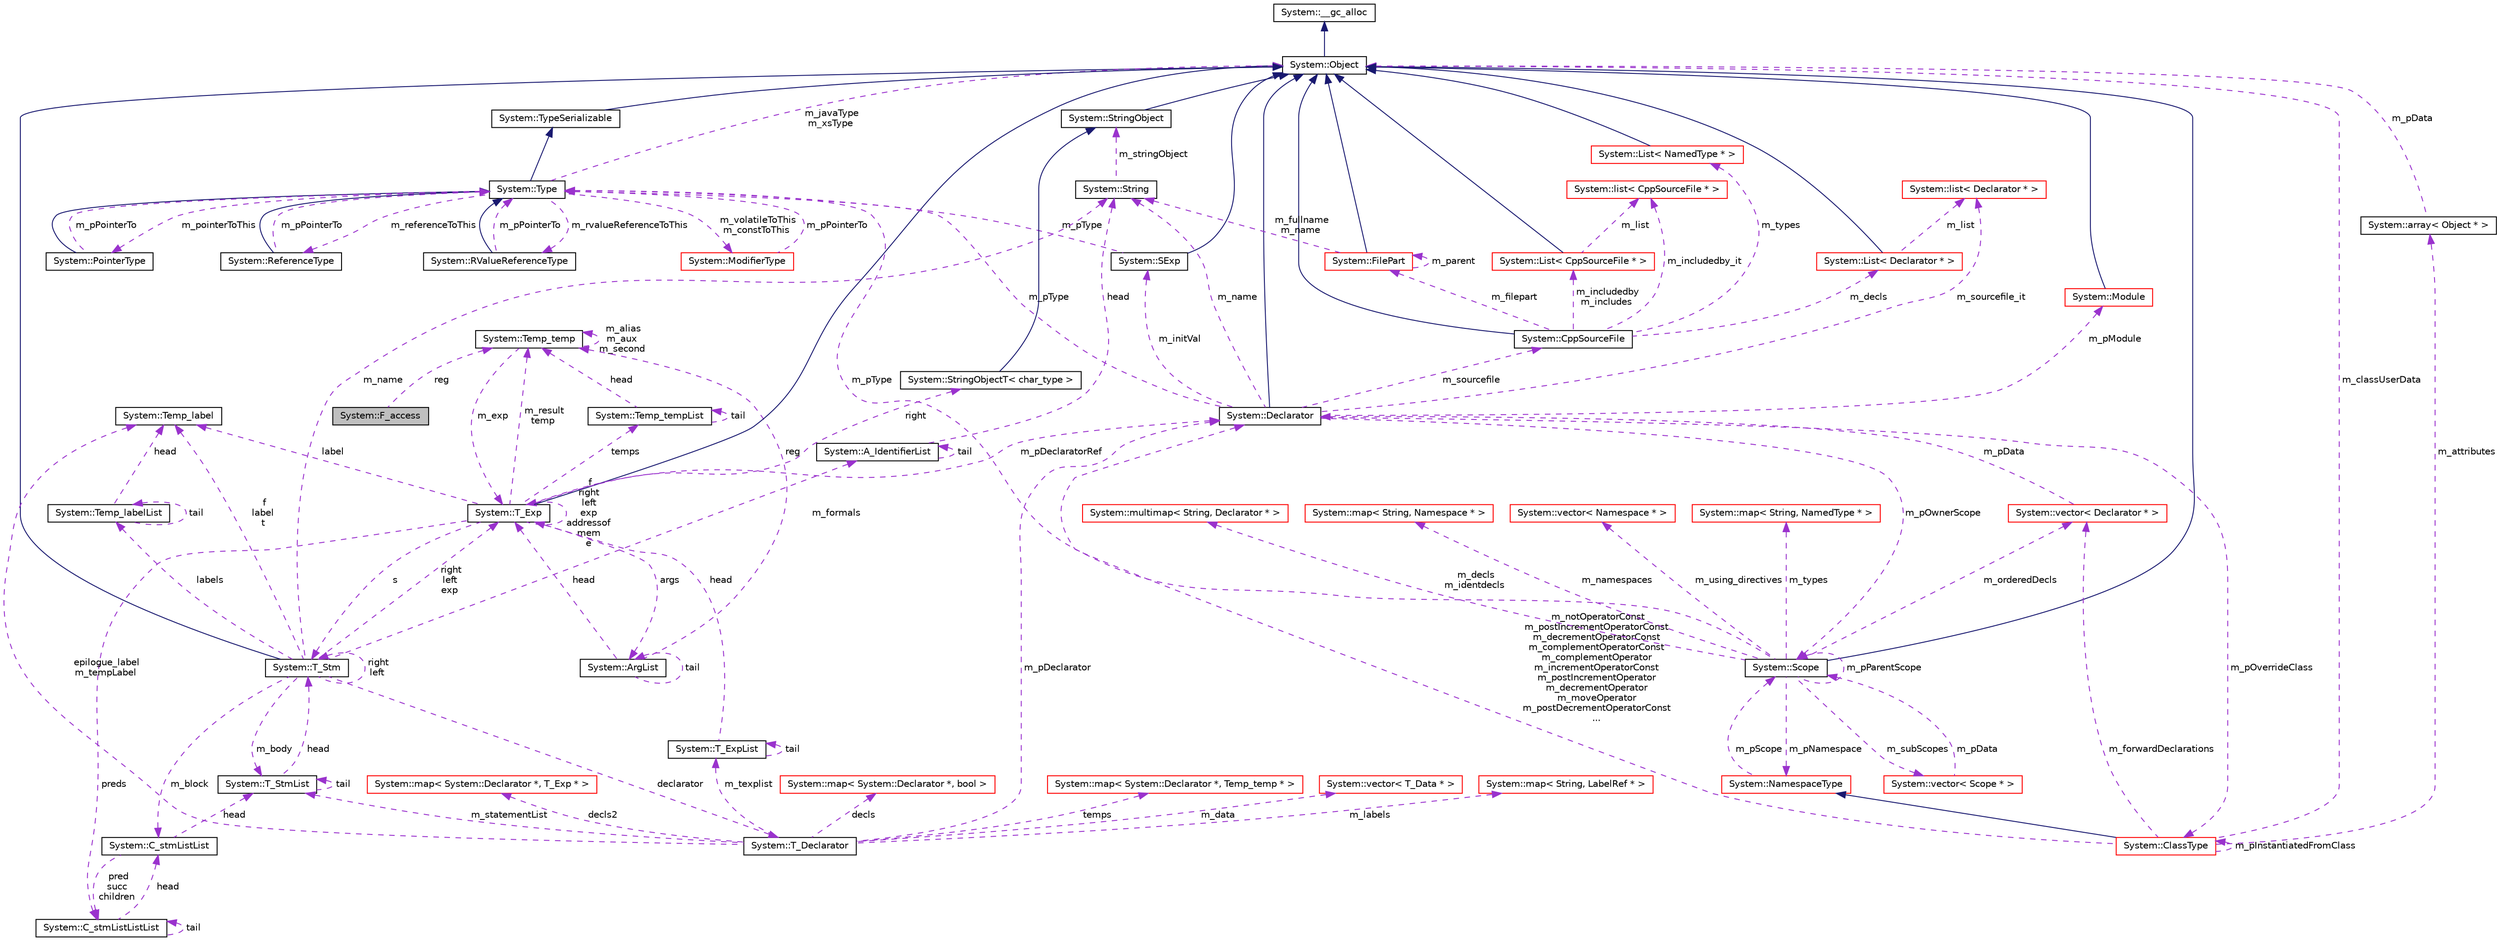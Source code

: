digraph G
{
  edge [fontname="Helvetica",fontsize="10",labelfontname="Helvetica",labelfontsize="10"];
  node [fontname="Helvetica",fontsize="10",shape=record];
  Node1 [label="System::F_access",height=0.2,width=0.4,color="black", fillcolor="grey75", style="filled" fontcolor="black"];
  Node2 -> Node1 [dir="back",color="darkorchid3",fontsize="10",style="dashed",label=" reg" ,fontname="Helvetica"];
  Node2 [label="System::Temp_temp",height=0.2,width=0.4,color="black", fillcolor="white", style="filled",URL="$class_system_1_1_temp__temp.html"];
  Node2 -> Node2 [dir="back",color="darkorchid3",fontsize="10",style="dashed",label=" m_alias\nm_aux\nm_second" ,fontname="Helvetica"];
  Node3 -> Node2 [dir="back",color="darkorchid3",fontsize="10",style="dashed",label=" m_exp" ,fontname="Helvetica"];
  Node3 [label="System::T_Exp",height=0.2,width=0.4,color="black", fillcolor="white", style="filled",URL="$class_system_1_1_t___exp.html"];
  Node4 -> Node3 [dir="back",color="midnightblue",fontsize="10",style="solid",fontname="Helvetica"];
  Node4 [label="System::Object",height=0.2,width=0.4,color="black", fillcolor="white", style="filled",URL="$class_system_1_1_object.html"];
  Node5 -> Node4 [dir="back",color="midnightblue",fontsize="10",style="solid",fontname="Helvetica"];
  Node5 [label="System::__gc_alloc",height=0.2,width=0.4,color="black", fillcolor="white", style="filled",URL="$class_system_1_1____gc__alloc.html"];
  Node6 -> Node3 [dir="back",color="darkorchid3",fontsize="10",style="dashed",label=" preds" ,fontname="Helvetica"];
  Node6 [label="System::C_stmListListList",height=0.2,width=0.4,color="black", fillcolor="white", style="filled",URL="$class_system_1_1_c__stm_list_list_list.html"];
  Node6 -> Node6 [dir="back",color="darkorchid3",fontsize="10",style="dashed",label=" tail" ,fontname="Helvetica"];
  Node7 -> Node6 [dir="back",color="darkorchid3",fontsize="10",style="dashed",label=" head" ,fontname="Helvetica"];
  Node7 [label="System::C_stmListList",height=0.2,width=0.4,color="black", fillcolor="white", style="filled",URL="$class_system_1_1_c__stm_list_list.html"];
  Node6 -> Node7 [dir="back",color="darkorchid3",fontsize="10",style="dashed",label=" pred\nsucc\nchildren" ,fontname="Helvetica"];
  Node8 -> Node7 [dir="back",color="darkorchid3",fontsize="10",style="dashed",label=" head" ,fontname="Helvetica"];
  Node8 [label="System::T_StmList",height=0.2,width=0.4,color="black", fillcolor="white", style="filled",URL="$class_system_1_1_t___stm_list.html"];
  Node9 -> Node8 [dir="back",color="darkorchid3",fontsize="10",style="dashed",label=" head" ,fontname="Helvetica"];
  Node9 [label="System::T_Stm",height=0.2,width=0.4,color="black", fillcolor="white", style="filled",URL="$class_system_1_1_t___stm.html"];
  Node4 -> Node9 [dir="back",color="midnightblue",fontsize="10",style="solid",fontname="Helvetica"];
  Node9 -> Node9 [dir="back",color="darkorchid3",fontsize="10",style="dashed",label=" right\nleft" ,fontname="Helvetica"];
  Node8 -> Node9 [dir="back",color="darkorchid3",fontsize="10",style="dashed",label=" m_body" ,fontname="Helvetica"];
  Node10 -> Node9 [dir="back",color="darkorchid3",fontsize="10",style="dashed",label=" labels" ,fontname="Helvetica"];
  Node10 [label="System::Temp_labelList",height=0.2,width=0.4,color="black", fillcolor="white", style="filled",URL="$struct_system_1_1_temp__label_list.html"];
  Node10 -> Node10 [dir="back",color="darkorchid3",fontsize="10",style="dashed",label=" tail" ,fontname="Helvetica"];
  Node11 -> Node10 [dir="back",color="darkorchid3",fontsize="10",style="dashed",label=" head" ,fontname="Helvetica"];
  Node11 [label="System::Temp_label",height=0.2,width=0.4,color="black", fillcolor="white", style="filled",URL="$class_system_1_1_temp__label.html"];
  Node11 -> Node9 [dir="back",color="darkorchid3",fontsize="10",style="dashed",label=" f\nlabel\nt" ,fontname="Helvetica"];
  Node12 -> Node9 [dir="back",color="darkorchid3",fontsize="10",style="dashed",label=" declarator" ,fontname="Helvetica"];
  Node12 [label="System::T_Declarator",height=0.2,width=0.4,color="black", fillcolor="white", style="filled",URL="$class_system_1_1_t___declarator.html"];
  Node13 -> Node12 [dir="back",color="darkorchid3",fontsize="10",style="dashed",label=" decls" ,fontname="Helvetica"];
  Node13 [label="System::map\< System::Declarator *, bool \>",height=0.2,width=0.4,color="red", fillcolor="white", style="filled",URL="$class_system_1_1map.html"];
  Node14 -> Node12 [dir="back",color="darkorchid3",fontsize="10",style="dashed",label=" m_texplist" ,fontname="Helvetica"];
  Node14 [label="System::T_ExpList",height=0.2,width=0.4,color="black", fillcolor="white", style="filled",URL="$class_system_1_1_t___exp_list.html"];
  Node14 -> Node14 [dir="back",color="darkorchid3",fontsize="10",style="dashed",label=" tail" ,fontname="Helvetica"];
  Node3 -> Node14 [dir="back",color="darkorchid3",fontsize="10",style="dashed",label=" head" ,fontname="Helvetica"];
  Node8 -> Node12 [dir="back",color="darkorchid3",fontsize="10",style="dashed",label=" m_statementList" ,fontname="Helvetica"];
  Node11 -> Node12 [dir="back",color="darkorchid3",fontsize="10",style="dashed",label=" epilogue_label\nm_tempLabel" ,fontname="Helvetica"];
  Node15 -> Node12 [dir="back",color="darkorchid3",fontsize="10",style="dashed",label=" m_pDeclarator" ,fontname="Helvetica"];
  Node15 [label="System::Declarator",height=0.2,width=0.4,color="black", fillcolor="white", style="filled",URL="$class_system_1_1_declarator.html"];
  Node4 -> Node15 [dir="back",color="midnightblue",fontsize="10",style="solid",fontname="Helvetica"];
  Node16 -> Node15 [dir="back",color="darkorchid3",fontsize="10",style="dashed",label=" m_pType" ,fontname="Helvetica"];
  Node16 [label="System::Type",height=0.2,width=0.4,color="black", fillcolor="white", style="filled",URL="$class_system_1_1_type.html"];
  Node17 -> Node16 [dir="back",color="midnightblue",fontsize="10",style="solid",fontname="Helvetica"];
  Node17 [label="System::TypeSerializable",height=0.2,width=0.4,color="black", fillcolor="white", style="filled",URL="$class_system_1_1_type_serializable.html"];
  Node4 -> Node17 [dir="back",color="midnightblue",fontsize="10",style="solid",fontname="Helvetica"];
  Node18 -> Node16 [dir="back",color="darkorchid3",fontsize="10",style="dashed",label=" m_pointerToThis" ,fontname="Helvetica"];
  Node18 [label="System::PointerType",height=0.2,width=0.4,color="black", fillcolor="white", style="filled",URL="$class_system_1_1_pointer_type.html"];
  Node16 -> Node18 [dir="back",color="midnightblue",fontsize="10",style="solid",fontname="Helvetica"];
  Node16 -> Node18 [dir="back",color="darkorchid3",fontsize="10",style="dashed",label=" m_pPointerTo" ,fontname="Helvetica"];
  Node19 -> Node16 [dir="back",color="darkorchid3",fontsize="10",style="dashed",label=" m_referenceToThis" ,fontname="Helvetica"];
  Node19 [label="System::ReferenceType",height=0.2,width=0.4,color="black", fillcolor="white", style="filled",URL="$class_system_1_1_reference_type.html"];
  Node16 -> Node19 [dir="back",color="midnightblue",fontsize="10",style="solid",fontname="Helvetica"];
  Node16 -> Node19 [dir="back",color="darkorchid3",fontsize="10",style="dashed",label=" m_pPointerTo" ,fontname="Helvetica"];
  Node20 -> Node16 [dir="back",color="darkorchid3",fontsize="10",style="dashed",label=" m_rvalueReferenceToThis" ,fontname="Helvetica"];
  Node20 [label="System::RValueReferenceType",height=0.2,width=0.4,color="black", fillcolor="white", style="filled",URL="$class_system_1_1_r_value_reference_type.html"];
  Node16 -> Node20 [dir="back",color="midnightblue",fontsize="10",style="solid",fontname="Helvetica"];
  Node16 -> Node20 [dir="back",color="darkorchid3",fontsize="10",style="dashed",label=" m_pPointerTo" ,fontname="Helvetica"];
  Node21 -> Node16 [dir="back",color="darkorchid3",fontsize="10",style="dashed",label=" m_volatileToThis\nm_constToThis" ,fontname="Helvetica"];
  Node21 [label="System::ModifierType",height=0.2,width=0.4,color="red", fillcolor="white", style="filled",URL="$class_system_1_1_modifier_type.html"];
  Node16 -> Node21 [dir="back",color="darkorchid3",fontsize="10",style="dashed",label=" m_pPointerTo" ,fontname="Helvetica"];
  Node4 -> Node16 [dir="back",color="darkorchid3",fontsize="10",style="dashed",label=" m_javaType\nm_xsType" ,fontname="Helvetica"];
  Node22 -> Node15 [dir="back",color="darkorchid3",fontsize="10",style="dashed",label=" m_pOwnerScope" ,fontname="Helvetica"];
  Node22 [label="System::Scope",height=0.2,width=0.4,color="black", fillcolor="white", style="filled",URL="$class_system_1_1_scope.html"];
  Node4 -> Node22 [dir="back",color="midnightblue",fontsize="10",style="solid",fontname="Helvetica"];
  Node16 -> Node22 [dir="back",color="darkorchid3",fontsize="10",style="dashed",label=" m_pType" ,fontname="Helvetica"];
  Node23 -> Node22 [dir="back",color="darkorchid3",fontsize="10",style="dashed",label=" m_subScopes" ,fontname="Helvetica"];
  Node23 [label="System::vector\< Scope * \>",height=0.2,width=0.4,color="red", fillcolor="white", style="filled",URL="$class_system_1_1vector.html"];
  Node22 -> Node23 [dir="back",color="darkorchid3",fontsize="10",style="dashed",label=" m_pData" ,fontname="Helvetica"];
  Node22 -> Node22 [dir="back",color="darkorchid3",fontsize="10",style="dashed",label=" m_pParentScope" ,fontname="Helvetica"];
  Node24 -> Node22 [dir="back",color="darkorchid3",fontsize="10",style="dashed",label=" m_decls\nm_identdecls" ,fontname="Helvetica"];
  Node24 [label="System::multimap\< String, Declarator * \>",height=0.2,width=0.4,color="red", fillcolor="white", style="filled",URL="$class_system_1_1multimap.html"];
  Node25 -> Node22 [dir="back",color="darkorchid3",fontsize="10",style="dashed",label=" m_pNamespace" ,fontname="Helvetica"];
  Node25 [label="System::NamespaceType",height=0.2,width=0.4,color="red", fillcolor="white", style="filled",URL="$class_system_1_1_namespace_type.html"];
  Node22 -> Node25 [dir="back",color="darkorchid3",fontsize="10",style="dashed",label=" m_pScope" ,fontname="Helvetica"];
  Node26 -> Node22 [dir="back",color="darkorchid3",fontsize="10",style="dashed",label=" m_namespaces" ,fontname="Helvetica"];
  Node26 [label="System::map\< String, Namespace * \>",height=0.2,width=0.4,color="red", fillcolor="white", style="filled",URL="$class_system_1_1map.html"];
  Node27 -> Node22 [dir="back",color="darkorchid3",fontsize="10",style="dashed",label=" m_using_directives" ,fontname="Helvetica"];
  Node27 [label="System::vector\< Namespace * \>",height=0.2,width=0.4,color="red", fillcolor="white", style="filled",URL="$class_system_1_1vector.html"];
  Node28 -> Node22 [dir="back",color="darkorchid3",fontsize="10",style="dashed",label=" m_orderedDecls" ,fontname="Helvetica"];
  Node28 [label="System::vector\< Declarator * \>",height=0.2,width=0.4,color="red", fillcolor="white", style="filled",URL="$class_system_1_1vector.html"];
  Node15 -> Node28 [dir="back",color="darkorchid3",fontsize="10",style="dashed",label=" m_pData" ,fontname="Helvetica"];
  Node29 -> Node22 [dir="back",color="darkorchid3",fontsize="10",style="dashed",label=" m_types" ,fontname="Helvetica"];
  Node29 [label="System::map\< String, NamedType * \>",height=0.2,width=0.4,color="red", fillcolor="white", style="filled",URL="$class_system_1_1map.html"];
  Node30 -> Node15 [dir="back",color="darkorchid3",fontsize="10",style="dashed",label=" m_initVal" ,fontname="Helvetica"];
  Node30 [label="System::SExp",height=0.2,width=0.4,color="black", fillcolor="white", style="filled",URL="$class_system_1_1_s_exp.html"];
  Node4 -> Node30 [dir="back",color="midnightblue",fontsize="10",style="solid",fontname="Helvetica"];
  Node16 -> Node30 [dir="back",color="darkorchid3",fontsize="10",style="dashed",label=" m_pType" ,fontname="Helvetica"];
  Node31 -> Node15 [dir="back",color="darkorchid3",fontsize="10",style="dashed",label=" m_sourcefile" ,fontname="Helvetica"];
  Node31 [label="System::CppSourceFile",height=0.2,width=0.4,color="black", fillcolor="white", style="filled",URL="$class_system_1_1_cpp_source_file.html"];
  Node4 -> Node31 [dir="back",color="midnightblue",fontsize="10",style="solid",fontname="Helvetica"];
  Node32 -> Node31 [dir="back",color="darkorchid3",fontsize="10",style="dashed",label=" m_filepart" ,fontname="Helvetica"];
  Node32 [label="System::FilePart",height=0.2,width=0.4,color="red", fillcolor="white", style="filled",URL="$class_system_1_1_file_part.html"];
  Node4 -> Node32 [dir="back",color="midnightblue",fontsize="10",style="solid",fontname="Helvetica"];
  Node32 -> Node32 [dir="back",color="darkorchid3",fontsize="10",style="dashed",label=" m_parent" ,fontname="Helvetica"];
  Node33 -> Node32 [dir="back",color="darkorchid3",fontsize="10",style="dashed",label=" m_fullname\nm_name" ,fontname="Helvetica"];
  Node33 [label="System::String",height=0.2,width=0.4,color="black", fillcolor="white", style="filled",URL="$class_system_1_1_string.html"];
  Node34 -> Node33 [dir="back",color="darkorchid3",fontsize="10",style="dashed",label=" m_stringObject" ,fontname="Helvetica"];
  Node34 [label="System::StringObject",height=0.2,width=0.4,color="black", fillcolor="white", style="filled",URL="$class_system_1_1_string_object.html"];
  Node4 -> Node34 [dir="back",color="midnightblue",fontsize="10",style="solid",fontname="Helvetica"];
  Node35 -> Node31 [dir="back",color="darkorchid3",fontsize="10",style="dashed",label=" m_types" ,fontname="Helvetica"];
  Node35 [label="System::List\< NamedType * \>",height=0.2,width=0.4,color="red", fillcolor="white", style="filled",URL="$class_system_1_1_list.html"];
  Node4 -> Node35 [dir="back",color="midnightblue",fontsize="10",style="solid",fontname="Helvetica"];
  Node36 -> Node31 [dir="back",color="darkorchid3",fontsize="10",style="dashed",label=" m_includedby\nm_includes" ,fontname="Helvetica"];
  Node36 [label="System::List\< CppSourceFile * \>",height=0.2,width=0.4,color="red", fillcolor="white", style="filled",URL="$class_system_1_1_list.html"];
  Node4 -> Node36 [dir="back",color="midnightblue",fontsize="10",style="solid",fontname="Helvetica"];
  Node37 -> Node36 [dir="back",color="darkorchid3",fontsize="10",style="dashed",label=" m_list" ,fontname="Helvetica"];
  Node37 [label="System::list\< CppSourceFile * \>",height=0.2,width=0.4,color="red", fillcolor="white", style="filled",URL="$class_system_1_1list.html"];
  Node37 -> Node31 [dir="back",color="darkorchid3",fontsize="10",style="dashed",label=" m_includedby_it" ,fontname="Helvetica"];
  Node38 -> Node31 [dir="back",color="darkorchid3",fontsize="10",style="dashed",label=" m_decls" ,fontname="Helvetica"];
  Node38 [label="System::List\< Declarator * \>",height=0.2,width=0.4,color="red", fillcolor="white", style="filled",URL="$class_system_1_1_list.html"];
  Node4 -> Node38 [dir="back",color="midnightblue",fontsize="10",style="solid",fontname="Helvetica"];
  Node39 -> Node38 [dir="back",color="darkorchid3",fontsize="10",style="dashed",label=" m_list" ,fontname="Helvetica"];
  Node39 [label="System::list\< Declarator * \>",height=0.2,width=0.4,color="red", fillcolor="white", style="filled",URL="$class_system_1_1list.html"];
  Node40 -> Node15 [dir="back",color="darkorchid3",fontsize="10",style="dashed",label=" m_pOverrideClass" ,fontname="Helvetica"];
  Node40 [label="System::ClassType",height=0.2,width=0.4,color="red", fillcolor="white", style="filled",URL="$class_system_1_1_class_type.html"];
  Node25 -> Node40 [dir="back",color="midnightblue",fontsize="10",style="solid",fontname="Helvetica"];
  Node41 -> Node40 [dir="back",color="darkorchid3",fontsize="10",style="dashed",label=" m_attributes" ,fontname="Helvetica"];
  Node41 [label="System::array\< Object * \>",height=0.2,width=0.4,color="black", fillcolor="white", style="filled",URL="$class_system_1_1array.html"];
  Node4 -> Node41 [dir="back",color="darkorchid3",fontsize="10",style="dashed",label=" m_pData" ,fontname="Helvetica"];
  Node15 -> Node40 [dir="back",color="darkorchid3",fontsize="10",style="dashed",label=" m_notOperatorConst\nm_postIncrementOperatorConst\nm_decrementOperatorConst\nm_complementOperatorConst\nm_complementOperator\nm_incrementOperatorConst\nm_postIncrementOperator\nm_decrementOperator\nm_moveOperator\nm_postDecrementOperatorConst\n..." ,fontname="Helvetica"];
  Node40 -> Node40 [dir="back",color="darkorchid3",fontsize="10",style="dashed",label=" m_pInstantiatedFromClass" ,fontname="Helvetica"];
  Node4 -> Node40 [dir="back",color="darkorchid3",fontsize="10",style="dashed",label=" m_classUserData" ,fontname="Helvetica"];
  Node28 -> Node40 [dir="back",color="darkorchid3",fontsize="10",style="dashed",label=" m_forwardDeclarations" ,fontname="Helvetica"];
  Node33 -> Node15 [dir="back",color="darkorchid3",fontsize="10",style="dashed",label=" m_name" ,fontname="Helvetica"];
  Node42 -> Node15 [dir="back",color="darkorchid3",fontsize="10",style="dashed",label=" m_pModule" ,fontname="Helvetica"];
  Node42 [label="System::Module",height=0.2,width=0.4,color="red", fillcolor="white", style="filled",URL="$class_system_1_1_module.html"];
  Node4 -> Node42 [dir="back",color="midnightblue",fontsize="10",style="solid",fontname="Helvetica"];
  Node39 -> Node15 [dir="back",color="darkorchid3",fontsize="10",style="dashed",label=" m_sourcefile_it" ,fontname="Helvetica"];
  Node43 -> Node12 [dir="back",color="darkorchid3",fontsize="10",style="dashed",label=" temps" ,fontname="Helvetica"];
  Node43 [label="System::map\< System::Declarator *, Temp_temp * \>",height=0.2,width=0.4,color="red", fillcolor="white", style="filled",URL="$class_system_1_1map.html"];
  Node44 -> Node12 [dir="back",color="darkorchid3",fontsize="10",style="dashed",label=" m_data" ,fontname="Helvetica"];
  Node44 [label="System::vector\< T_Data * \>",height=0.2,width=0.4,color="red", fillcolor="white", style="filled",URL="$class_system_1_1vector.html"];
  Node45 -> Node12 [dir="back",color="darkorchid3",fontsize="10",style="dashed",label=" m_labels" ,fontname="Helvetica"];
  Node45 [label="System::map\< String, LabelRef * \>",height=0.2,width=0.4,color="red", fillcolor="white", style="filled",URL="$class_system_1_1map.html"];
  Node46 -> Node12 [dir="back",color="darkorchid3",fontsize="10",style="dashed",label=" decls2" ,fontname="Helvetica"];
  Node46 [label="System::map\< System::Declarator *, T_Exp * \>",height=0.2,width=0.4,color="red", fillcolor="white", style="filled",URL="$class_system_1_1map.html"];
  Node3 -> Node9 [dir="back",color="darkorchid3",fontsize="10",style="dashed",label=" right\nleft\nexp" ,fontname="Helvetica"];
  Node47 -> Node9 [dir="back",color="darkorchid3",fontsize="10",style="dashed",label=" m_formals" ,fontname="Helvetica"];
  Node47 [label="System::A_IdentifierList",height=0.2,width=0.4,color="black", fillcolor="white", style="filled",URL="$class_system_1_1_a___identifier_list.html"];
  Node47 -> Node47 [dir="back",color="darkorchid3",fontsize="10",style="dashed",label=" tail" ,fontname="Helvetica"];
  Node33 -> Node47 [dir="back",color="darkorchid3",fontsize="10",style="dashed",label=" head" ,fontname="Helvetica"];
  Node33 -> Node9 [dir="back",color="darkorchid3",fontsize="10",style="dashed",label=" m_name" ,fontname="Helvetica"];
  Node7 -> Node9 [dir="back",color="darkorchid3",fontsize="10",style="dashed",label=" m_block" ,fontname="Helvetica"];
  Node8 -> Node8 [dir="back",color="darkorchid3",fontsize="10",style="dashed",label=" tail" ,fontname="Helvetica"];
  Node9 -> Node3 [dir="back",color="darkorchid3",fontsize="10",style="dashed",label=" s" ,fontname="Helvetica"];
  Node48 -> Node3 [dir="back",color="darkorchid3",fontsize="10",style="dashed",label=" temps" ,fontname="Helvetica"];
  Node48 [label="System::Temp_tempList",height=0.2,width=0.4,color="black", fillcolor="white", style="filled",URL="$class_system_1_1_temp__temp_list.html"];
  Node48 -> Node48 [dir="back",color="darkorchid3",fontsize="10",style="dashed",label=" tail" ,fontname="Helvetica"];
  Node2 -> Node48 [dir="back",color="darkorchid3",fontsize="10",style="dashed",label=" head" ,fontname="Helvetica"];
  Node11 -> Node3 [dir="back",color="darkorchid3",fontsize="10",style="dashed",label=" label" ,fontname="Helvetica"];
  Node15 -> Node3 [dir="back",color="darkorchid3",fontsize="10",style="dashed",label=" m_pDeclaratorRef" ,fontname="Helvetica"];
  Node49 -> Node3 [dir="back",color="darkorchid3",fontsize="10",style="dashed",label=" args" ,fontname="Helvetica"];
  Node49 [label="System::ArgList",height=0.2,width=0.4,color="black", fillcolor="white", style="filled",URL="$class_system_1_1_arg_list.html"];
  Node49 -> Node49 [dir="back",color="darkorchid3",fontsize="10",style="dashed",label=" tail" ,fontname="Helvetica"];
  Node2 -> Node49 [dir="back",color="darkorchid3",fontsize="10",style="dashed",label=" reg" ,fontname="Helvetica"];
  Node3 -> Node49 [dir="back",color="darkorchid3",fontsize="10",style="dashed",label=" head" ,fontname="Helvetica"];
  Node2 -> Node3 [dir="back",color="darkorchid3",fontsize="10",style="dashed",label=" m_result\ntemp" ,fontname="Helvetica"];
  Node3 -> Node3 [dir="back",color="darkorchid3",fontsize="10",style="dashed",label=" f\nright\nleft\nexp\naddressof\nmem\ne" ,fontname="Helvetica"];
  Node50 -> Node3 [dir="back",color="darkorchid3",fontsize="10",style="dashed",label=" right" ,fontname="Helvetica"];
  Node50 [label="System::StringObjectT\< char_type \>",height=0.2,width=0.4,color="black", fillcolor="white", style="filled",URL="$class_system_1_1_string_object_t.html"];
  Node34 -> Node50 [dir="back",color="midnightblue",fontsize="10",style="solid",fontname="Helvetica"];
}
